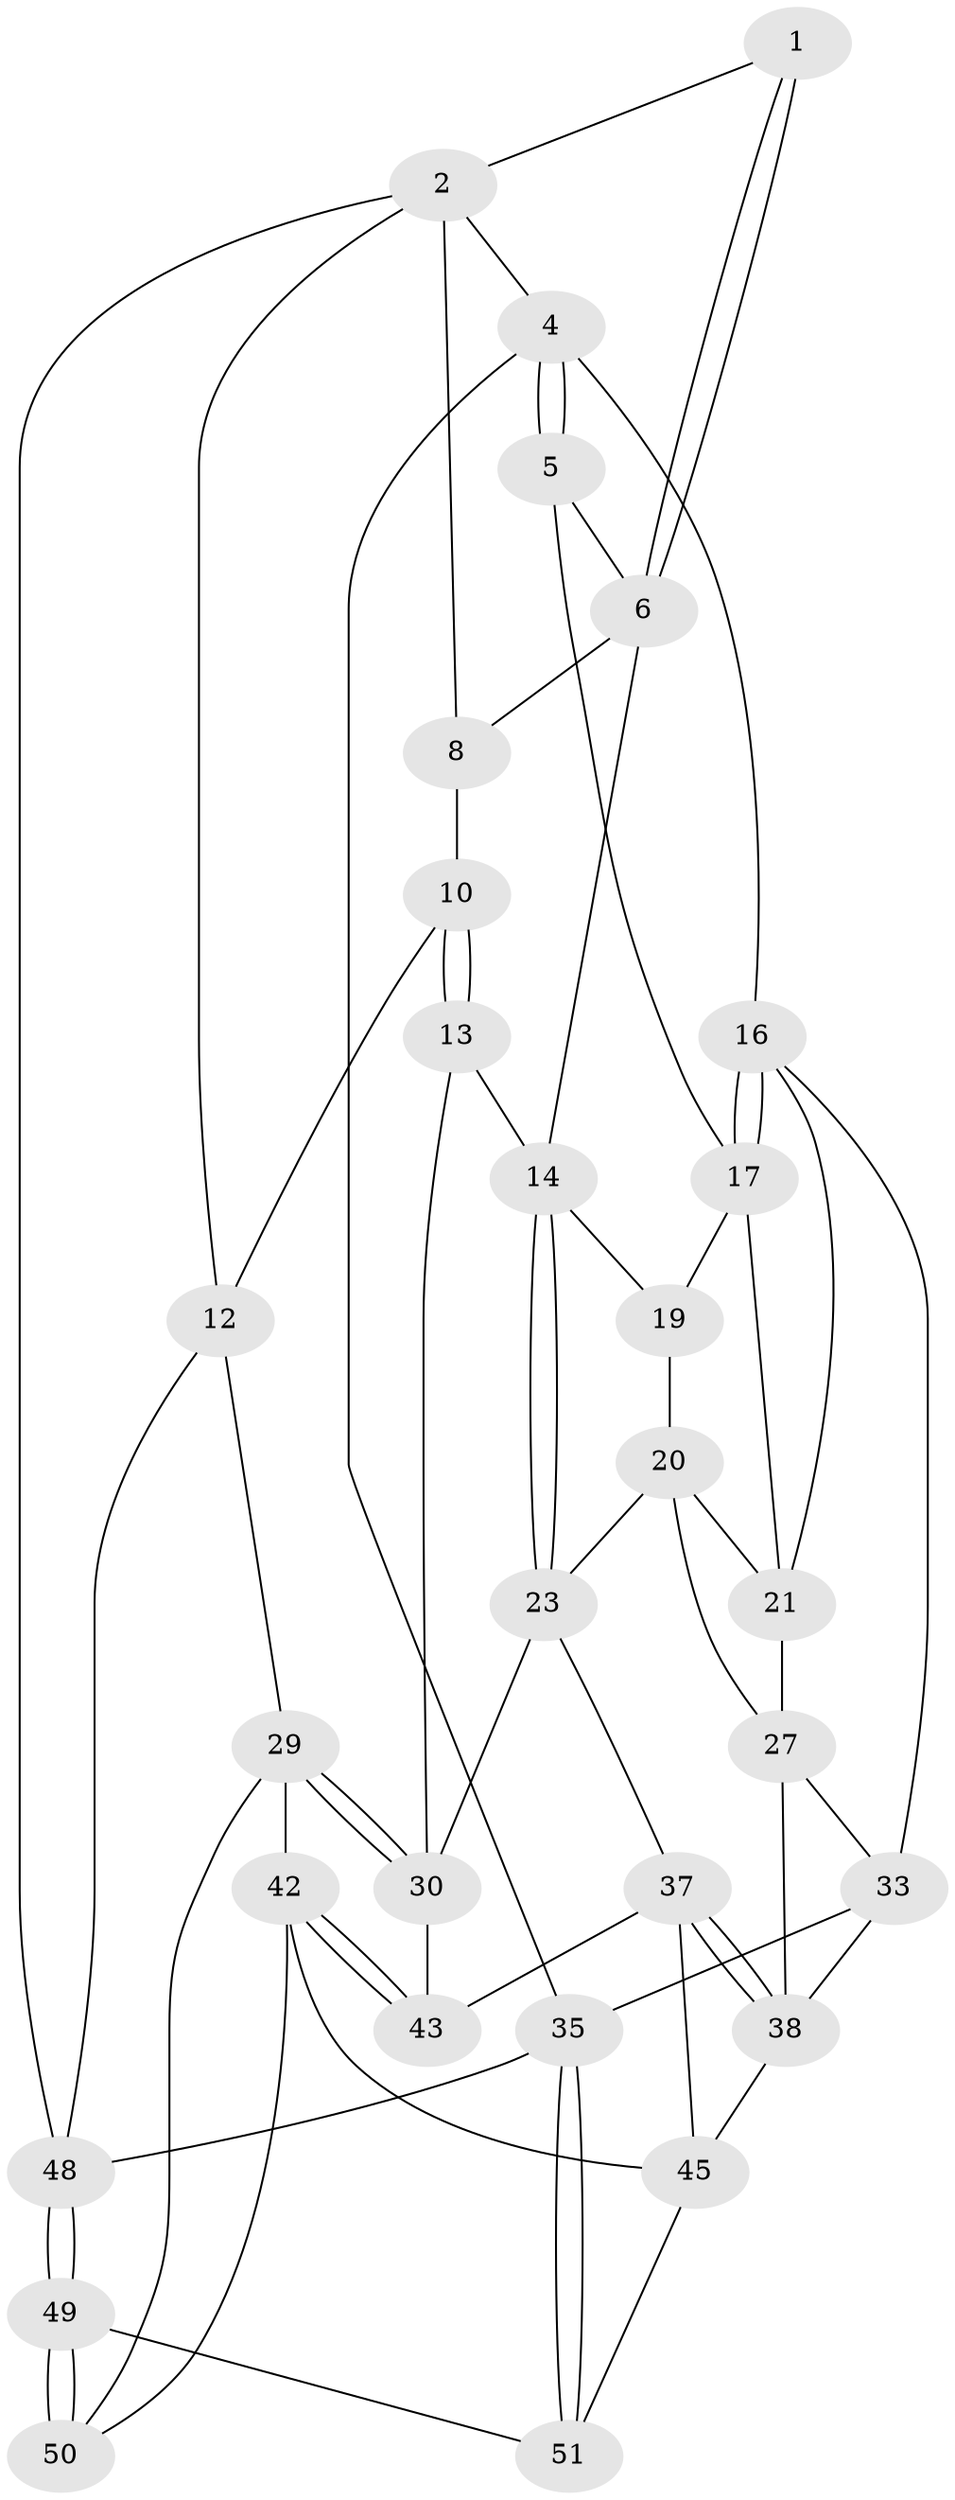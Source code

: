 // original degree distribution, {3: 0.037037037037037035, 4: 0.25925925925925924, 6: 0.2222222222222222, 5: 0.48148148148148145}
// Generated by graph-tools (version 1.1) at 2025/42/03/06/25 10:42:27]
// undirected, 30 vertices, 66 edges
graph export_dot {
graph [start="1"]
  node [color=gray90,style=filled];
  1 [pos="+0.3878809202960278+0"];
  2 [pos="+0.6287238848511498+0",super="+3"];
  4 [pos="+0+0"];
  5 [pos="+0.27713126598551974+0",super="+7"];
  6 [pos="+0.42151561316446945+0.09265309972269425",super="+9"];
  8 [pos="+0.6795045711236855+0.02108894810359956"];
  10 [pos="+0.6854625807234268+0.033034197607242785",super="+11"];
  12 [pos="+1+0.0828054411856937",super="+28"];
  13 [pos="+0.6529958062957215+0.2755491705512406",super="+22"];
  14 [pos="+0.49162065135243327+0.3153581450060916",super="+15"];
  16 [pos="+0+0",super="+26"];
  17 [pos="+0.19685319491328857+0.21033423947889643",super="+18"];
  19 [pos="+0.41925930140563694+0.25960763900338846"];
  20 [pos="+0.20949115312185068+0.3162586615704599",super="+24"];
  21 [pos="+0.197121837658509+0.31142901620898594",super="+25"];
  23 [pos="+0.46821659142916544+0.3956533032394634",super="+32"];
  27 [pos="+0.21398220853336153+0.5522597626900423",super="+40"];
  29 [pos="+1+0.5862356516767095",super="+41"];
  30 [pos="+0.8110471728926792+0.3956875847499068",super="+31"];
  33 [pos="+0+0.5885115993398882",super="+34"];
  35 [pos="+0+1",super="+36"];
  37 [pos="+0.49617607133990693+0.4765328339785252",super="+44"];
  38 [pos="+0.328519932139497+0.6950958942066542",super="+39"];
  42 [pos="+0.715520156681848+0.6523704322567502",super="+47"];
  43 [pos="+0.6776451517569877+0.6043265085917855"];
  45 [pos="+0.44134717844651616+0.781722431055666",super="+46"];
  48 [pos="+1+1"];
  49 [pos="+1+1",super="+53"];
  50 [pos="+0.8114202253513544+0.7912369543905144",super="+52"];
  51 [pos="+0.36432452456402953+0.8081486575011193",super="+54"];
  1 -- 2;
  1 -- 6;
  1 -- 6;
  2 -- 8;
  2 -- 48;
  2 -- 4;
  2 -- 12;
  4 -- 5;
  4 -- 5;
  4 -- 16;
  4 -- 35;
  5 -- 17;
  5 -- 6;
  6 -- 8;
  6 -- 14;
  8 -- 10;
  10 -- 13 [weight=2];
  10 -- 13;
  10 -- 12;
  12 -- 48;
  12 -- 29;
  13 -- 14;
  13 -- 30;
  14 -- 23;
  14 -- 23;
  14 -- 19;
  16 -- 17;
  16 -- 17;
  16 -- 33;
  16 -- 21;
  17 -- 21;
  17 -- 19;
  19 -- 20;
  20 -- 21;
  20 -- 27;
  20 -- 23;
  21 -- 27;
  23 -- 37;
  23 -- 30;
  27 -- 33;
  27 -- 38;
  29 -- 30;
  29 -- 30;
  29 -- 42;
  29 -- 50;
  30 -- 43;
  33 -- 35;
  33 -- 38;
  35 -- 51 [weight=2];
  35 -- 51;
  35 -- 48;
  37 -- 38;
  37 -- 38;
  37 -- 45;
  37 -- 43;
  38 -- 45;
  42 -- 43;
  42 -- 43;
  42 -- 45;
  42 -- 50;
  45 -- 51;
  48 -- 49;
  48 -- 49;
  49 -- 50 [weight=2];
  49 -- 50;
  49 -- 51;
}

